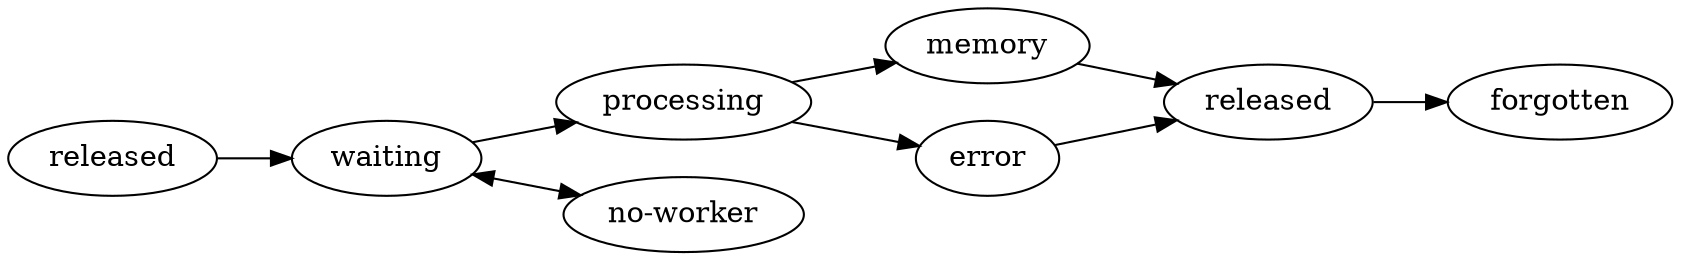 digraph{
    graph [
        bgcolor="#FFFFFFF00",
        rankdir=LR,
        ];
    released1 [label=released];
    released2 [label=released];
    released1 -> waiting;
    waiting -> processing;
    waiting -> "no-worker" [dir=both];
    processing -> memory;
    processing -> error;
    error -> released2;
    memory -> released2;
    released2 -> forgotten;
}
